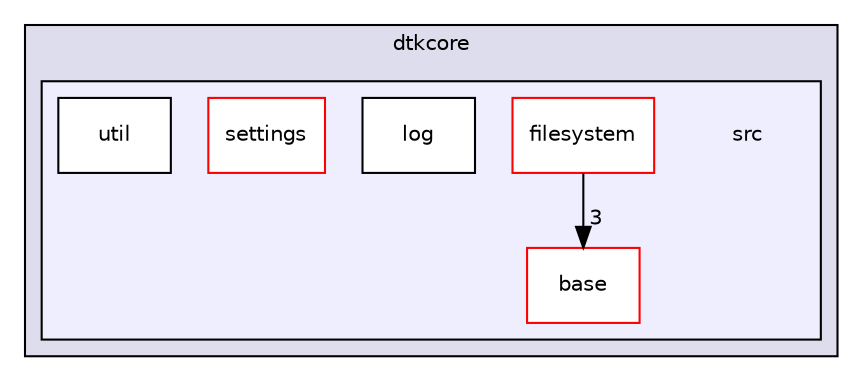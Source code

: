 digraph "dtkcore/src" {
  compound=true
  node [ fontsize="10", fontname="Helvetica"];
  edge [ labelfontsize="10", labelfontname="Helvetica"];
  subgraph clusterdir_6c3d837d12de6918ecc70ece2c9d5940 {
    graph [ bgcolor="#ddddee", pencolor="black", label="dtkcore" fontname="Helvetica", fontsize="10", URL="dir_6c3d837d12de6918ecc70ece2c9d5940.html"]
  subgraph clusterdir_119aa013467e95cb00c6469cad12208b {
    graph [ bgcolor="#eeeeff", pencolor="black", label="" URL="dir_119aa013467e95cb00c6469cad12208b.html"];
    dir_119aa013467e95cb00c6469cad12208b [shape=plaintext label="src"];
    dir_2a00c4d5b03017d49448c775b59ba35f [shape=box label="base" color="red" fillcolor="white" style="filled" URL="dir_2a00c4d5b03017d49448c775b59ba35f.html"];
    dir_0042825c3373077a1bb5c2c193c9a5d9 [shape=box label="filesystem" color="red" fillcolor="white" style="filled" URL="dir_0042825c3373077a1bb5c2c193c9a5d9.html"];
    dir_a9bb0758876d611e3df677ee8ca2e122 [shape=box label="log" color="black" fillcolor="white" style="filled" URL="dir_a9bb0758876d611e3df677ee8ca2e122.html"];
    dir_b139647a82957c914ec7834b2f76cfad [shape=box label="settings" color="red" fillcolor="white" style="filled" URL="dir_b139647a82957c914ec7834b2f76cfad.html"];
    dir_c143c85c7a1492fba24ed3201ee58289 [shape=box label="util" color="black" fillcolor="white" style="filled" URL="dir_c143c85c7a1492fba24ed3201ee58289.html"];
  }
  }
  dir_0042825c3373077a1bb5c2c193c9a5d9->dir_2a00c4d5b03017d49448c775b59ba35f [headlabel="3", labeldistance=1.5 headhref="dir_000004_000002.html"];
}
